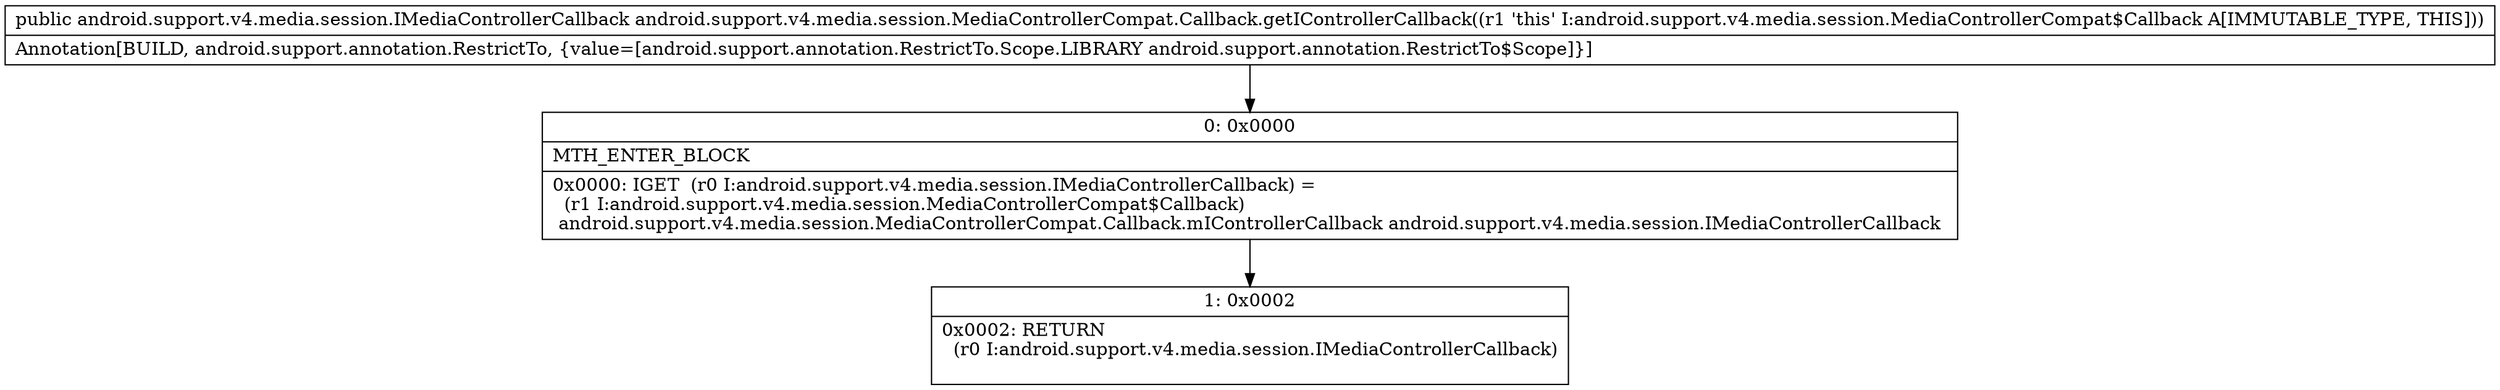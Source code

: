 digraph "CFG forandroid.support.v4.media.session.MediaControllerCompat.Callback.getIControllerCallback()Landroid\/support\/v4\/media\/session\/IMediaControllerCallback;" {
Node_0 [shape=record,label="{0\:\ 0x0000|MTH_ENTER_BLOCK\l|0x0000: IGET  (r0 I:android.support.v4.media.session.IMediaControllerCallback) = \l  (r1 I:android.support.v4.media.session.MediaControllerCompat$Callback)\l android.support.v4.media.session.MediaControllerCompat.Callback.mIControllerCallback android.support.v4.media.session.IMediaControllerCallback \l}"];
Node_1 [shape=record,label="{1\:\ 0x0002|0x0002: RETURN  \l  (r0 I:android.support.v4.media.session.IMediaControllerCallback)\l \l}"];
MethodNode[shape=record,label="{public android.support.v4.media.session.IMediaControllerCallback android.support.v4.media.session.MediaControllerCompat.Callback.getIControllerCallback((r1 'this' I:android.support.v4.media.session.MediaControllerCompat$Callback A[IMMUTABLE_TYPE, THIS]))  | Annotation[BUILD, android.support.annotation.RestrictTo, \{value=[android.support.annotation.RestrictTo.Scope.LIBRARY android.support.annotation.RestrictTo$Scope]\}]\l}"];
MethodNode -> Node_0;
Node_0 -> Node_1;
}

